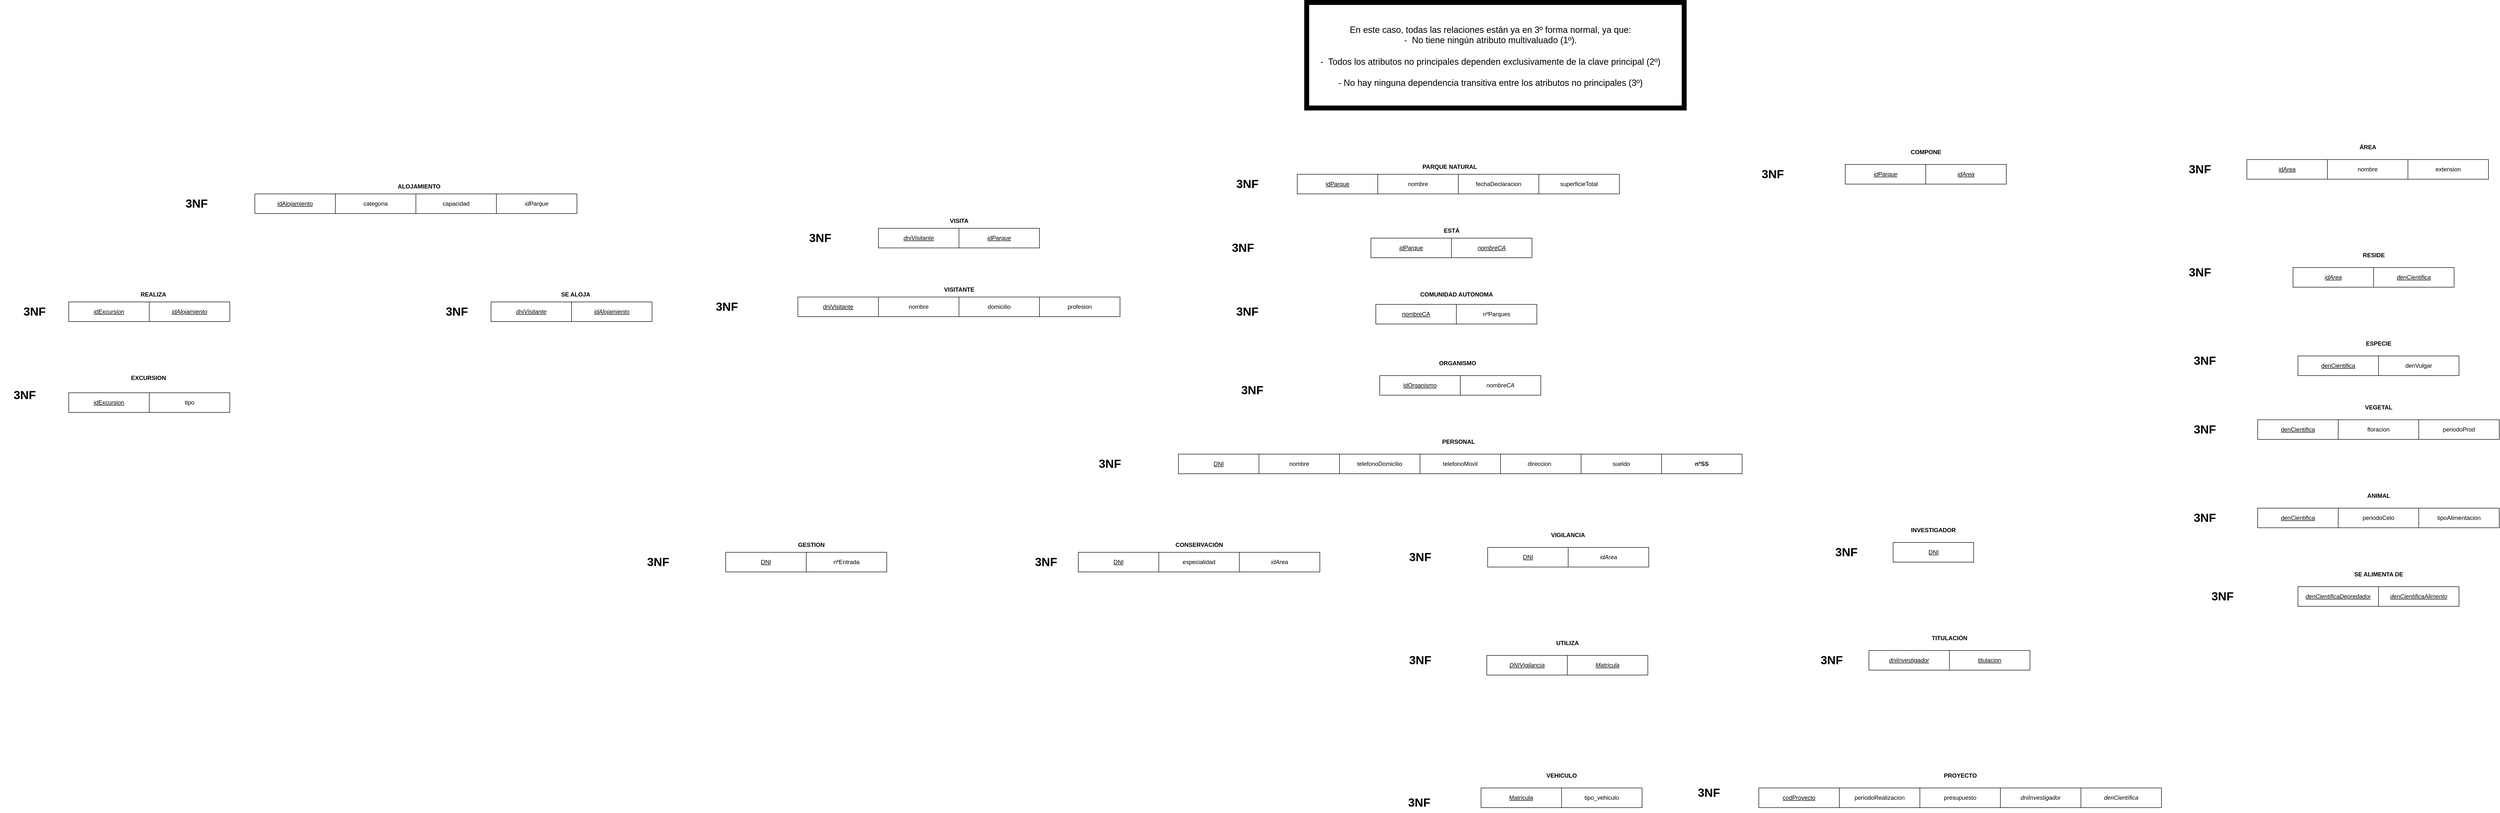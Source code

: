 <mxfile version="23.1.4" type="device">
  <diagram id="R2lEEEUBdFMjLlhIrx00" name="Page-1">
    <mxGraphModel dx="4059" dy="1921" grid="1" gridSize="10" guides="1" tooltips="1" connect="1" arrows="1" fold="1" page="1" pageScale="1" pageWidth="850" pageHeight="1100" math="0" shadow="0" extFonts="Permanent Marker^https://fonts.googleapis.com/css?family=Permanent+Marker">
      <root>
        <mxCell id="0" />
        <mxCell id="1" parent="0" />
        <mxCell id="bOGWUnNEWR53hSMS2ahO-133" value="" style="rounded=0;whiteSpace=wrap;html=1;fillColor=none;strokeWidth=10;" vertex="1" parent="1">
          <mxGeometry x="171.19" y="-140" width="768.81" height="215" as="geometry" />
        </mxCell>
        <mxCell id="MIfq7esP96t-88-8KYBO-1" value="" style="shape=table;startSize=0;container=1;collapsible=0;childLayout=tableLayout;" parent="1" vertex="1">
          <mxGeometry x="-294" y="980" width="492" height="40" as="geometry" />
        </mxCell>
        <mxCell id="MIfq7esP96t-88-8KYBO-2" value="" style="shape=tableRow;horizontal=0;startSize=0;swimlaneHead=0;swimlaneBody=0;strokeColor=inherit;top=0;left=0;bottom=0;right=0;collapsible=0;dropTarget=0;fillColor=none;points=[[0,0.5],[1,0.5]];portConstraint=eastwest;" parent="MIfq7esP96t-88-8KYBO-1" vertex="1">
          <mxGeometry width="492" height="40" as="geometry" />
        </mxCell>
        <mxCell id="MIfq7esP96t-88-8KYBO-3" value="&lt;u&gt;DNI&lt;/u&gt;" style="shape=partialRectangle;html=1;whiteSpace=wrap;connectable=0;strokeColor=inherit;overflow=hidden;fillColor=none;top=0;left=0;bottom=0;right=0;pointerEvents=1;" parent="MIfq7esP96t-88-8KYBO-2" vertex="1">
          <mxGeometry width="164" height="40" as="geometry">
            <mxRectangle width="164" height="40" as="alternateBounds" />
          </mxGeometry>
        </mxCell>
        <mxCell id="MIfq7esP96t-88-8KYBO-4" value="especialidad" style="shape=partialRectangle;html=1;whiteSpace=wrap;connectable=0;strokeColor=inherit;overflow=hidden;fillColor=none;top=0;left=0;bottom=0;right=0;pointerEvents=1;" parent="MIfq7esP96t-88-8KYBO-2" vertex="1">
          <mxGeometry x="164" width="164" height="40" as="geometry">
            <mxRectangle width="164" height="40" as="alternateBounds" />
          </mxGeometry>
        </mxCell>
        <mxCell id="bOGWUnNEWR53hSMS2ahO-92" value="&lt;i&gt;idArea&lt;/i&gt;" style="shape=partialRectangle;html=1;whiteSpace=wrap;connectable=0;strokeColor=inherit;overflow=hidden;fillColor=none;top=0;left=0;bottom=0;right=0;pointerEvents=1;" vertex="1" parent="MIfq7esP96t-88-8KYBO-2">
          <mxGeometry x="328" width="164" height="40" as="geometry">
            <mxRectangle width="164" height="40" as="alternateBounds" />
          </mxGeometry>
        </mxCell>
        <mxCell id="MIfq7esP96t-88-8KYBO-8" value="&lt;b&gt;CONSERVACIÓN&lt;/b&gt;" style="text;html=1;strokeColor=none;fillColor=none;align=center;verticalAlign=middle;whiteSpace=wrap;rounded=0;" parent="1" vertex="1">
          <mxGeometry x="-170.5" y="950" width="245" height="30" as="geometry" />
        </mxCell>
        <mxCell id="MIfq7esP96t-88-8KYBO-9" value="3NF" style="text;strokeColor=none;fillColor=none;html=1;fontSize=24;fontStyle=1;verticalAlign=middle;align=center;" parent="1" vertex="1">
          <mxGeometry x="-410" y="980" width="100" height="40" as="geometry" />
        </mxCell>
        <mxCell id="MIfq7esP96t-88-8KYBO-10" value="" style="shape=table;startSize=0;container=1;collapsible=0;childLayout=tableLayout;" parent="1" vertex="1">
          <mxGeometry x="539.75" y="970" width="328" height="40" as="geometry" />
        </mxCell>
        <mxCell id="MIfq7esP96t-88-8KYBO-11" value="" style="shape=tableRow;horizontal=0;startSize=0;swimlaneHead=0;swimlaneBody=0;strokeColor=inherit;top=0;left=0;bottom=0;right=0;collapsible=0;dropTarget=0;fillColor=none;points=[[0,0.5],[1,0.5]];portConstraint=eastwest;" parent="MIfq7esP96t-88-8KYBO-10" vertex="1">
          <mxGeometry width="328" height="40" as="geometry" />
        </mxCell>
        <mxCell id="MIfq7esP96t-88-8KYBO-12" value="&lt;u&gt;DNI&lt;/u&gt;" style="shape=partialRectangle;html=1;whiteSpace=wrap;connectable=0;strokeColor=inherit;overflow=hidden;fillColor=none;top=0;left=0;bottom=0;right=0;pointerEvents=1;" parent="MIfq7esP96t-88-8KYBO-11" vertex="1">
          <mxGeometry width="164" height="40" as="geometry">
            <mxRectangle width="164" height="40" as="alternateBounds" />
          </mxGeometry>
        </mxCell>
        <mxCell id="bOGWUnNEWR53hSMS2ahO-91" value="&lt;i&gt;idArea&lt;/i&gt;" style="shape=partialRectangle;html=1;whiteSpace=wrap;connectable=0;strokeColor=inherit;overflow=hidden;fillColor=none;top=0;left=0;bottom=0;right=0;pointerEvents=1;" vertex="1" parent="MIfq7esP96t-88-8KYBO-11">
          <mxGeometry x="164" width="164" height="40" as="geometry">
            <mxRectangle width="164" height="40" as="alternateBounds" />
          </mxGeometry>
        </mxCell>
        <mxCell id="MIfq7esP96t-88-8KYBO-14" value="&lt;b&gt;VIGILANCIA&lt;/b&gt;" style="text;html=1;strokeColor=none;fillColor=none;align=center;verticalAlign=middle;whiteSpace=wrap;rounded=0;" parent="1" vertex="1">
          <mxGeometry x="581.25" y="930" width="245" height="30" as="geometry" />
        </mxCell>
        <mxCell id="MIfq7esP96t-88-8KYBO-15" value="3NF" style="text;strokeColor=none;fillColor=none;html=1;fontSize=24;fontStyle=1;verticalAlign=middle;align=center;" parent="1" vertex="1">
          <mxGeometry x="351.75" y="970" width="100" height="40" as="geometry" />
        </mxCell>
        <mxCell id="MIfq7esP96t-88-8KYBO-16" value="" style="shape=table;startSize=0;container=1;collapsible=0;childLayout=tableLayout;" parent="1" vertex="1">
          <mxGeometry x="1092" y="1460" width="820" height="40" as="geometry" />
        </mxCell>
        <mxCell id="MIfq7esP96t-88-8KYBO-17" value="" style="shape=tableRow;horizontal=0;startSize=0;swimlaneHead=0;swimlaneBody=0;strokeColor=inherit;top=0;left=0;bottom=0;right=0;collapsible=0;dropTarget=0;fillColor=none;points=[[0,0.5],[1,0.5]];portConstraint=eastwest;" parent="MIfq7esP96t-88-8KYBO-16" vertex="1">
          <mxGeometry width="820" height="40" as="geometry" />
        </mxCell>
        <mxCell id="MIfq7esP96t-88-8KYBO-18" value="&lt;u&gt;codProyecto&lt;/u&gt;" style="shape=partialRectangle;html=1;whiteSpace=wrap;connectable=0;strokeColor=inherit;overflow=hidden;fillColor=none;top=0;left=0;bottom=0;right=0;pointerEvents=1;" parent="MIfq7esP96t-88-8KYBO-17" vertex="1">
          <mxGeometry width="164" height="40" as="geometry">
            <mxRectangle width="164" height="40" as="alternateBounds" />
          </mxGeometry>
        </mxCell>
        <mxCell id="MIfq7esP96t-88-8KYBO-20" value="periodoRealizacion" style="shape=partialRectangle;html=1;whiteSpace=wrap;connectable=0;strokeColor=inherit;overflow=hidden;fillColor=none;top=0;left=0;bottom=0;right=0;pointerEvents=1;" parent="MIfq7esP96t-88-8KYBO-17" vertex="1">
          <mxGeometry x="164" width="164" height="40" as="geometry">
            <mxRectangle width="164" height="40" as="alternateBounds" />
          </mxGeometry>
        </mxCell>
        <mxCell id="MIfq7esP96t-88-8KYBO-22" value="presupuesto" style="shape=partialRectangle;html=1;whiteSpace=wrap;connectable=0;strokeColor=inherit;overflow=hidden;fillColor=none;top=0;left=0;bottom=0;right=0;pointerEvents=1;" parent="MIfq7esP96t-88-8KYBO-17" vertex="1">
          <mxGeometry x="328" width="164" height="40" as="geometry">
            <mxRectangle width="164" height="40" as="alternateBounds" />
          </mxGeometry>
        </mxCell>
        <mxCell id="MIfq7esP96t-88-8KYBO-23" value="&lt;i style=&quot;&quot;&gt;dniInvestigador&lt;/i&gt;" style="shape=partialRectangle;html=1;whiteSpace=wrap;connectable=0;strokeColor=inherit;overflow=hidden;fillColor=none;top=0;left=0;bottom=0;right=0;pointerEvents=1;" parent="MIfq7esP96t-88-8KYBO-17" vertex="1">
          <mxGeometry x="492" width="164" height="40" as="geometry">
            <mxRectangle width="164" height="40" as="alternateBounds" />
          </mxGeometry>
        </mxCell>
        <mxCell id="MIfq7esP96t-88-8KYBO-24" value="&lt;i style=&quot;&quot;&gt;denCientífica&lt;/i&gt;" style="shape=partialRectangle;html=1;whiteSpace=wrap;connectable=0;strokeColor=inherit;overflow=hidden;fillColor=none;top=0;left=0;bottom=0;right=0;pointerEvents=1;" parent="MIfq7esP96t-88-8KYBO-17" vertex="1">
          <mxGeometry x="656" width="164" height="40" as="geometry">
            <mxRectangle width="164" height="40" as="alternateBounds" />
          </mxGeometry>
        </mxCell>
        <mxCell id="MIfq7esP96t-88-8KYBO-19" value="&lt;b&gt;PROYECTO&lt;/b&gt;" style="text;html=1;strokeColor=none;fillColor=none;align=center;verticalAlign=middle;whiteSpace=wrap;rounded=0;" parent="1" vertex="1">
          <mxGeometry x="1379.5" y="1420" width="245" height="30" as="geometry" />
        </mxCell>
        <mxCell id="MIfq7esP96t-88-8KYBO-21" value="3NF" style="text;strokeColor=none;fillColor=none;html=1;fontSize=24;fontStyle=1;verticalAlign=middle;align=center;" parent="1" vertex="1">
          <mxGeometry x="940" y="1450" width="100" height="40" as="geometry" />
        </mxCell>
        <mxCell id="MIfq7esP96t-88-8KYBO-29" value="" style="shape=table;startSize=0;container=1;collapsible=0;childLayout=tableLayout;" parent="1" vertex="1">
          <mxGeometry x="538" y="1190" width="328" height="40" as="geometry" />
        </mxCell>
        <mxCell id="MIfq7esP96t-88-8KYBO-30" value="" style="shape=tableRow;horizontal=0;startSize=0;swimlaneHead=0;swimlaneBody=0;strokeColor=inherit;top=0;left=0;bottom=0;right=0;collapsible=0;dropTarget=0;fillColor=none;points=[[0,0.5],[1,0.5]];portConstraint=eastwest;" parent="MIfq7esP96t-88-8KYBO-29" vertex="1">
          <mxGeometry width="328" height="40" as="geometry" />
        </mxCell>
        <mxCell id="MIfq7esP96t-88-8KYBO-31" value="&lt;u&gt;&lt;i&gt;DNIVigilancia&lt;/i&gt;&lt;/u&gt;" style="shape=partialRectangle;html=1;whiteSpace=wrap;connectable=0;strokeColor=inherit;overflow=hidden;fillColor=none;top=0;left=0;bottom=0;right=0;pointerEvents=1;" parent="MIfq7esP96t-88-8KYBO-30" vertex="1">
          <mxGeometry width="164" height="40" as="geometry">
            <mxRectangle width="164" height="40" as="alternateBounds" />
          </mxGeometry>
        </mxCell>
        <mxCell id="MIfq7esP96t-88-8KYBO-32" value="&lt;u&gt;&lt;i&gt;Matricula&lt;/i&gt;&lt;/u&gt;" style="shape=partialRectangle;html=1;whiteSpace=wrap;connectable=0;strokeColor=inherit;overflow=hidden;fillColor=none;top=0;left=0;bottom=0;right=0;pointerEvents=1;" parent="MIfq7esP96t-88-8KYBO-30" vertex="1">
          <mxGeometry x="164" width="164" height="40" as="geometry">
            <mxRectangle width="164" height="40" as="alternateBounds" />
          </mxGeometry>
        </mxCell>
        <mxCell id="MIfq7esP96t-88-8KYBO-33" value="&lt;b&gt;UTILIZA&lt;/b&gt;" style="text;html=1;strokeColor=none;fillColor=none;align=center;verticalAlign=middle;whiteSpace=wrap;rounded=0;" parent="1" vertex="1">
          <mxGeometry x="579.5" y="1150" width="245" height="30" as="geometry" />
        </mxCell>
        <mxCell id="MIfq7esP96t-88-8KYBO-34" value="3NF" style="text;strokeColor=none;fillColor=none;html=1;fontSize=24;fontStyle=1;verticalAlign=middle;align=center;" parent="1" vertex="1">
          <mxGeometry x="351.75" y="1180" width="100" height="40" as="geometry" />
        </mxCell>
        <mxCell id="MIfq7esP96t-88-8KYBO-35" value="" style="shape=table;startSize=0;container=1;collapsible=0;childLayout=tableLayout;" parent="1" vertex="1">
          <mxGeometry x="526.25" y="1460" width="328" height="40" as="geometry" />
        </mxCell>
        <mxCell id="MIfq7esP96t-88-8KYBO-36" value="" style="shape=tableRow;horizontal=0;startSize=0;swimlaneHead=0;swimlaneBody=0;strokeColor=inherit;top=0;left=0;bottom=0;right=0;collapsible=0;dropTarget=0;fillColor=none;points=[[0,0.5],[1,0.5]];portConstraint=eastwest;" parent="MIfq7esP96t-88-8KYBO-35" vertex="1">
          <mxGeometry width="328" height="40" as="geometry" />
        </mxCell>
        <mxCell id="MIfq7esP96t-88-8KYBO-37" value="&lt;u&gt;Matricula&lt;/u&gt;" style="shape=partialRectangle;html=1;whiteSpace=wrap;connectable=0;strokeColor=inherit;overflow=hidden;fillColor=none;top=0;left=0;bottom=0;right=0;pointerEvents=1;" parent="MIfq7esP96t-88-8KYBO-36" vertex="1">
          <mxGeometry width="164" height="40" as="geometry">
            <mxRectangle width="164" height="40" as="alternateBounds" />
          </mxGeometry>
        </mxCell>
        <mxCell id="MIfq7esP96t-88-8KYBO-38" value="tipo_vehiculo" style="shape=partialRectangle;html=1;whiteSpace=wrap;connectable=0;strokeColor=inherit;overflow=hidden;fillColor=none;top=0;left=0;bottom=0;right=0;pointerEvents=1;" parent="MIfq7esP96t-88-8KYBO-36" vertex="1">
          <mxGeometry x="164" width="164" height="40" as="geometry">
            <mxRectangle width="164" height="40" as="alternateBounds" />
          </mxGeometry>
        </mxCell>
        <mxCell id="MIfq7esP96t-88-8KYBO-39" value="&lt;b&gt;VEHICULO&lt;/b&gt;" style="text;html=1;strokeColor=none;fillColor=none;align=center;verticalAlign=middle;whiteSpace=wrap;rounded=0;" parent="1" vertex="1">
          <mxGeometry x="567.75" y="1420" width="245" height="30" as="geometry" />
        </mxCell>
        <mxCell id="MIfq7esP96t-88-8KYBO-40" value="3NF" style="text;strokeColor=none;fillColor=none;html=1;fontSize=24;fontStyle=1;verticalAlign=middle;align=center;" parent="1" vertex="1">
          <mxGeometry x="350" y="1470" width="100" height="40" as="geometry" />
        </mxCell>
        <mxCell id="MIfq7esP96t-88-8KYBO-41" value="" style="shape=table;startSize=0;container=1;collapsible=0;childLayout=tableLayout;" parent="1" vertex="1">
          <mxGeometry x="1268" y="190" width="328" height="40" as="geometry" />
        </mxCell>
        <mxCell id="MIfq7esP96t-88-8KYBO-42" value="" style="shape=tableRow;horizontal=0;startSize=0;swimlaneHead=0;swimlaneBody=0;strokeColor=inherit;top=0;left=0;bottom=0;right=0;collapsible=0;dropTarget=0;fillColor=none;points=[[0,0.5],[1,0.5]];portConstraint=eastwest;" parent="MIfq7esP96t-88-8KYBO-41" vertex="1">
          <mxGeometry width="328" height="40" as="geometry" />
        </mxCell>
        <mxCell id="MIfq7esP96t-88-8KYBO-43" value="&lt;u&gt;&lt;i&gt;idParque&lt;/i&gt;&lt;/u&gt;" style="shape=partialRectangle;html=1;whiteSpace=wrap;connectable=0;strokeColor=inherit;overflow=hidden;fillColor=none;top=0;left=0;bottom=0;right=0;pointerEvents=1;" parent="MIfq7esP96t-88-8KYBO-42" vertex="1">
          <mxGeometry width="164" height="40" as="geometry">
            <mxRectangle width="164" height="40" as="alternateBounds" />
          </mxGeometry>
        </mxCell>
        <mxCell id="MIfq7esP96t-88-8KYBO-44" value="&lt;u&gt;&lt;i&gt;idArea&lt;/i&gt;&lt;/u&gt;" style="shape=partialRectangle;html=1;whiteSpace=wrap;connectable=0;strokeColor=inherit;overflow=hidden;fillColor=none;top=0;left=0;bottom=0;right=0;pointerEvents=1;" parent="MIfq7esP96t-88-8KYBO-42" vertex="1">
          <mxGeometry x="164" width="164" height="40" as="geometry">
            <mxRectangle width="164" height="40" as="alternateBounds" />
          </mxGeometry>
        </mxCell>
        <mxCell id="MIfq7esP96t-88-8KYBO-45" value="&lt;b&gt;COMPONE&lt;/b&gt;" style="text;html=1;strokeColor=none;fillColor=none;align=center;verticalAlign=middle;whiteSpace=wrap;rounded=0;" parent="1" vertex="1">
          <mxGeometry x="1309.5" y="150" width="245" height="30" as="geometry" />
        </mxCell>
        <mxCell id="MIfq7esP96t-88-8KYBO-46" value="3NF" style="text;strokeColor=none;fillColor=none;html=1;fontSize=24;fontStyle=1;verticalAlign=middle;align=center;" parent="1" vertex="1">
          <mxGeometry x="1070" y="190" width="100" height="40" as="geometry" />
        </mxCell>
        <mxCell id="MIfq7esP96t-88-8KYBO-47" value="" style="shape=table;startSize=0;container=1;collapsible=0;childLayout=tableLayout;" parent="1" vertex="1">
          <mxGeometry x="2086" y="180" width="492" height="40" as="geometry" />
        </mxCell>
        <mxCell id="MIfq7esP96t-88-8KYBO-48" value="" style="shape=tableRow;horizontal=0;startSize=0;swimlaneHead=0;swimlaneBody=0;strokeColor=inherit;top=0;left=0;bottom=0;right=0;collapsible=0;dropTarget=0;fillColor=none;points=[[0,0.5],[1,0.5]];portConstraint=eastwest;" parent="MIfq7esP96t-88-8KYBO-47" vertex="1">
          <mxGeometry width="492" height="40" as="geometry" />
        </mxCell>
        <mxCell id="MIfq7esP96t-88-8KYBO-49" value="&lt;u&gt;idArea&lt;/u&gt;" style="shape=partialRectangle;html=1;whiteSpace=wrap;connectable=0;strokeColor=inherit;overflow=hidden;fillColor=none;top=0;left=0;bottom=0;right=0;pointerEvents=1;" parent="MIfq7esP96t-88-8KYBO-48" vertex="1">
          <mxGeometry width="164" height="40" as="geometry">
            <mxRectangle width="164" height="40" as="alternateBounds" />
          </mxGeometry>
        </mxCell>
        <mxCell id="MIfq7esP96t-88-8KYBO-50" value="nombre" style="shape=partialRectangle;html=1;whiteSpace=wrap;connectable=0;strokeColor=inherit;overflow=hidden;fillColor=none;top=0;left=0;bottom=0;right=0;pointerEvents=1;" parent="MIfq7esP96t-88-8KYBO-48" vertex="1">
          <mxGeometry x="164" width="164" height="40" as="geometry">
            <mxRectangle width="164" height="40" as="alternateBounds" />
          </mxGeometry>
        </mxCell>
        <mxCell id="MIfq7esP96t-88-8KYBO-52" value="extension" style="shape=partialRectangle;html=1;whiteSpace=wrap;connectable=0;strokeColor=inherit;overflow=hidden;fillColor=none;top=0;left=0;bottom=0;right=0;pointerEvents=1;" parent="MIfq7esP96t-88-8KYBO-48" vertex="1">
          <mxGeometry x="328" width="164" height="40" as="geometry">
            <mxRectangle width="164" height="40" as="alternateBounds" />
          </mxGeometry>
        </mxCell>
        <mxCell id="MIfq7esP96t-88-8KYBO-51" value="&lt;b&gt;ÁREA&lt;/b&gt;" style="text;html=1;strokeColor=none;fillColor=none;align=center;verticalAlign=middle;whiteSpace=wrap;rounded=0;" parent="1" vertex="1">
          <mxGeometry x="2209.5" y="140" width="245" height="30" as="geometry" />
        </mxCell>
        <mxCell id="MIfq7esP96t-88-8KYBO-53" value="3NF" style="text;strokeColor=none;fillColor=none;html=1;fontSize=24;fontStyle=1;verticalAlign=middle;align=center;" parent="1" vertex="1">
          <mxGeometry x="1940" y="180" width="100" height="40" as="geometry" />
        </mxCell>
        <mxCell id="MIfq7esP96t-88-8KYBO-54" value="" style="shape=table;startSize=0;container=1;collapsible=0;childLayout=tableLayout;" parent="1" vertex="1">
          <mxGeometry x="2180" y="400" width="328" height="40" as="geometry" />
        </mxCell>
        <mxCell id="MIfq7esP96t-88-8KYBO-55" value="" style="shape=tableRow;horizontal=0;startSize=0;swimlaneHead=0;swimlaneBody=0;strokeColor=inherit;top=0;left=0;bottom=0;right=0;collapsible=0;dropTarget=0;fillColor=none;points=[[0,0.5],[1,0.5]];portConstraint=eastwest;" parent="MIfq7esP96t-88-8KYBO-54" vertex="1">
          <mxGeometry width="328" height="40" as="geometry" />
        </mxCell>
        <mxCell id="MIfq7esP96t-88-8KYBO-56" value="&lt;u&gt;&lt;i&gt;idArea&lt;/i&gt;&lt;/u&gt;" style="shape=partialRectangle;html=1;whiteSpace=wrap;connectable=0;strokeColor=inherit;overflow=hidden;fillColor=none;top=0;left=0;bottom=0;right=0;pointerEvents=1;" parent="MIfq7esP96t-88-8KYBO-55" vertex="1">
          <mxGeometry width="164" height="40" as="geometry">
            <mxRectangle width="164" height="40" as="alternateBounds" />
          </mxGeometry>
        </mxCell>
        <mxCell id="MIfq7esP96t-88-8KYBO-57" value="&lt;u&gt;&lt;i&gt;denCientifica&lt;/i&gt;&lt;/u&gt;" style="shape=partialRectangle;html=1;whiteSpace=wrap;connectable=0;strokeColor=inherit;overflow=hidden;fillColor=none;top=0;left=0;bottom=0;right=0;pointerEvents=1;" parent="MIfq7esP96t-88-8KYBO-55" vertex="1">
          <mxGeometry x="164" width="164" height="40" as="geometry">
            <mxRectangle width="164" height="40" as="alternateBounds" />
          </mxGeometry>
        </mxCell>
        <mxCell id="MIfq7esP96t-88-8KYBO-58" value="&lt;b&gt;RESIDE&lt;/b&gt;" style="text;html=1;strokeColor=none;fillColor=none;align=center;verticalAlign=middle;whiteSpace=wrap;rounded=0;" parent="1" vertex="1">
          <mxGeometry x="2221.5" y="360" width="245" height="30" as="geometry" />
        </mxCell>
        <mxCell id="MIfq7esP96t-88-8KYBO-59" value="3NF" style="text;strokeColor=none;fillColor=none;html=1;fontSize=24;fontStyle=1;verticalAlign=middle;align=center;" parent="1" vertex="1">
          <mxGeometry x="1940" y="390" width="100" height="40" as="geometry" />
        </mxCell>
        <mxCell id="bOGWUnNEWR53hSMS2ahO-1" value="" style="shape=table;startSize=0;container=1;collapsible=0;childLayout=tableLayout;" vertex="1" parent="1">
          <mxGeometry x="152" y="210" width="656" height="40" as="geometry" />
        </mxCell>
        <mxCell id="bOGWUnNEWR53hSMS2ahO-2" value="" style="shape=tableRow;horizontal=0;startSize=0;swimlaneHead=0;swimlaneBody=0;strokeColor=inherit;top=0;left=0;bottom=0;right=0;collapsible=0;dropTarget=0;fillColor=none;points=[[0,0.5],[1,0.5]];portConstraint=eastwest;" vertex="1" parent="bOGWUnNEWR53hSMS2ahO-1">
          <mxGeometry width="656" height="40" as="geometry" />
        </mxCell>
        <mxCell id="bOGWUnNEWR53hSMS2ahO-3" value="&lt;u&gt;idParque&lt;/u&gt;" style="shape=partialRectangle;html=1;whiteSpace=wrap;connectable=0;strokeColor=inherit;overflow=hidden;fillColor=none;top=0;left=0;bottom=0;right=0;pointerEvents=1;" vertex="1" parent="bOGWUnNEWR53hSMS2ahO-2">
          <mxGeometry width="164" height="40" as="geometry">
            <mxRectangle width="164" height="40" as="alternateBounds" />
          </mxGeometry>
        </mxCell>
        <mxCell id="bOGWUnNEWR53hSMS2ahO-4" value="nombre" style="shape=partialRectangle;html=1;whiteSpace=wrap;connectable=0;strokeColor=inherit;overflow=hidden;fillColor=none;top=0;left=0;bottom=0;right=0;pointerEvents=1;" vertex="1" parent="bOGWUnNEWR53hSMS2ahO-2">
          <mxGeometry x="164" width="164" height="40" as="geometry">
            <mxRectangle width="164" height="40" as="alternateBounds" />
          </mxGeometry>
        </mxCell>
        <mxCell id="bOGWUnNEWR53hSMS2ahO-5" value="fechaDeclaracion" style="shape=partialRectangle;html=1;whiteSpace=wrap;connectable=0;strokeColor=inherit;overflow=hidden;fillColor=none;top=0;left=0;bottom=0;right=0;pointerEvents=1;" vertex="1" parent="bOGWUnNEWR53hSMS2ahO-2">
          <mxGeometry x="328" width="164" height="40" as="geometry">
            <mxRectangle width="164" height="40" as="alternateBounds" />
          </mxGeometry>
        </mxCell>
        <mxCell id="bOGWUnNEWR53hSMS2ahO-131" value="superficieTotal" style="shape=partialRectangle;html=1;whiteSpace=wrap;connectable=0;strokeColor=inherit;overflow=hidden;fillColor=none;top=0;left=0;bottom=0;right=0;pointerEvents=1;" vertex="1" parent="bOGWUnNEWR53hSMS2ahO-2">
          <mxGeometry x="492" width="164" height="40" as="geometry">
            <mxRectangle width="164" height="40" as="alternateBounds" />
          </mxGeometry>
        </mxCell>
        <mxCell id="bOGWUnNEWR53hSMS2ahO-8" value="&lt;b&gt;PARQUE NATURAL&lt;/b&gt;" style="text;html=1;strokeColor=none;fillColor=none;align=center;verticalAlign=middle;whiteSpace=wrap;rounded=0;" vertex="1" parent="1">
          <mxGeometry x="339.5" y="180" width="245" height="30" as="geometry" />
        </mxCell>
        <mxCell id="bOGWUnNEWR53hSMS2ahO-9" value="3NF" style="text;strokeColor=none;fillColor=none;html=1;fontSize=24;fontStyle=1;verticalAlign=middle;align=center;" vertex="1" parent="1">
          <mxGeometry y="210" width="100" height="40" as="geometry" />
        </mxCell>
        <mxCell id="bOGWUnNEWR53hSMS2ahO-10" value="" style="shape=table;startSize=0;container=1;collapsible=0;childLayout=tableLayout;" vertex="1" parent="1">
          <mxGeometry x="302" y="340" width="328" height="40" as="geometry" />
        </mxCell>
        <mxCell id="bOGWUnNEWR53hSMS2ahO-11" value="" style="shape=tableRow;horizontal=0;startSize=0;swimlaneHead=0;swimlaneBody=0;strokeColor=inherit;top=0;left=0;bottom=0;right=0;collapsible=0;dropTarget=0;fillColor=none;points=[[0,0.5],[1,0.5]];portConstraint=eastwest;" vertex="1" parent="bOGWUnNEWR53hSMS2ahO-10">
          <mxGeometry width="328" height="40" as="geometry" />
        </mxCell>
        <mxCell id="bOGWUnNEWR53hSMS2ahO-12" value="&lt;u&gt;&lt;i&gt;idParque&lt;/i&gt;&lt;/u&gt;" style="shape=partialRectangle;html=1;whiteSpace=wrap;connectable=0;strokeColor=inherit;overflow=hidden;fillColor=none;top=0;left=0;bottom=0;right=0;pointerEvents=1;" vertex="1" parent="bOGWUnNEWR53hSMS2ahO-11">
          <mxGeometry width="164" height="40" as="geometry">
            <mxRectangle width="164" height="40" as="alternateBounds" />
          </mxGeometry>
        </mxCell>
        <mxCell id="bOGWUnNEWR53hSMS2ahO-13" value="&lt;u&gt;&lt;i&gt;nombreCA&lt;/i&gt;&lt;/u&gt;" style="shape=partialRectangle;html=1;whiteSpace=wrap;connectable=0;strokeColor=inherit;overflow=hidden;fillColor=none;top=0;left=0;bottom=0;right=0;pointerEvents=1;" vertex="1" parent="bOGWUnNEWR53hSMS2ahO-11">
          <mxGeometry x="164" width="164" height="40" as="geometry">
            <mxRectangle width="164" height="40" as="alternateBounds" />
          </mxGeometry>
        </mxCell>
        <mxCell id="bOGWUnNEWR53hSMS2ahO-15" value="&lt;b&gt;ESTÁ&lt;/b&gt;" style="text;html=1;strokeColor=none;fillColor=none;align=center;verticalAlign=middle;whiteSpace=wrap;rounded=0;" vertex="1" parent="1">
          <mxGeometry x="343.5" y="310" width="245" height="30" as="geometry" />
        </mxCell>
        <mxCell id="bOGWUnNEWR53hSMS2ahO-16" value="" style="shape=table;startSize=0;container=1;collapsible=0;childLayout=tableLayout;" vertex="1" parent="1">
          <mxGeometry x="312" y="475" width="328" height="40" as="geometry" />
        </mxCell>
        <mxCell id="bOGWUnNEWR53hSMS2ahO-17" value="" style="shape=tableRow;horizontal=0;startSize=0;swimlaneHead=0;swimlaneBody=0;strokeColor=inherit;top=0;left=0;bottom=0;right=0;collapsible=0;dropTarget=0;fillColor=none;points=[[0,0.5],[1,0.5]];portConstraint=eastwest;" vertex="1" parent="bOGWUnNEWR53hSMS2ahO-16">
          <mxGeometry width="328" height="40" as="geometry" />
        </mxCell>
        <mxCell id="bOGWUnNEWR53hSMS2ahO-18" value="&lt;u&gt;nombreCA&lt;/u&gt;" style="shape=partialRectangle;html=1;whiteSpace=wrap;connectable=0;strokeColor=inherit;overflow=hidden;fillColor=none;top=0;left=0;bottom=0;right=0;pointerEvents=1;" vertex="1" parent="bOGWUnNEWR53hSMS2ahO-17">
          <mxGeometry width="164" height="40" as="geometry">
            <mxRectangle width="164" height="40" as="alternateBounds" />
          </mxGeometry>
        </mxCell>
        <mxCell id="bOGWUnNEWR53hSMS2ahO-19" value="nºParques" style="shape=partialRectangle;html=1;whiteSpace=wrap;connectable=0;strokeColor=inherit;overflow=hidden;fillColor=none;top=0;left=0;bottom=0;right=0;pointerEvents=1;" vertex="1" parent="bOGWUnNEWR53hSMS2ahO-17">
          <mxGeometry x="164" width="164" height="40" as="geometry">
            <mxRectangle width="164" height="40" as="alternateBounds" />
          </mxGeometry>
        </mxCell>
        <mxCell id="bOGWUnNEWR53hSMS2ahO-20" value="&lt;b&gt;COMUNIDAD AUTONOMA&lt;/b&gt;" style="text;html=1;strokeColor=none;fillColor=none;align=center;verticalAlign=middle;whiteSpace=wrap;rounded=0;" vertex="1" parent="1">
          <mxGeometry x="353.5" y="440" width="245" height="30" as="geometry" />
        </mxCell>
        <mxCell id="bOGWUnNEWR53hSMS2ahO-22" value="" style="shape=table;startSize=0;container=1;collapsible=0;childLayout=tableLayout;" vertex="1" parent="1">
          <mxGeometry x="320" y="620" width="328" height="40" as="geometry" />
        </mxCell>
        <mxCell id="bOGWUnNEWR53hSMS2ahO-23" value="" style="shape=tableRow;horizontal=0;startSize=0;swimlaneHead=0;swimlaneBody=0;strokeColor=inherit;top=0;left=0;bottom=0;right=0;collapsible=0;dropTarget=0;fillColor=none;points=[[0,0.5],[1,0.5]];portConstraint=eastwest;" vertex="1" parent="bOGWUnNEWR53hSMS2ahO-22">
          <mxGeometry width="328" height="40" as="geometry" />
        </mxCell>
        <mxCell id="bOGWUnNEWR53hSMS2ahO-24" value="&lt;u&gt;idOrganismo&lt;/u&gt;" style="shape=partialRectangle;html=1;whiteSpace=wrap;connectable=0;strokeColor=inherit;overflow=hidden;fillColor=none;top=0;left=0;bottom=0;right=0;pointerEvents=1;" vertex="1" parent="bOGWUnNEWR53hSMS2ahO-23">
          <mxGeometry width="164" height="40" as="geometry">
            <mxRectangle width="164" height="40" as="alternateBounds" />
          </mxGeometry>
        </mxCell>
        <mxCell id="bOGWUnNEWR53hSMS2ahO-25" value="&lt;i style=&quot;&quot;&gt;nombreCA&lt;/i&gt;" style="shape=partialRectangle;html=1;whiteSpace=wrap;connectable=0;strokeColor=inherit;overflow=hidden;fillColor=none;top=0;left=0;bottom=0;right=0;pointerEvents=1;" vertex="1" parent="bOGWUnNEWR53hSMS2ahO-23">
          <mxGeometry x="164" width="164" height="40" as="geometry">
            <mxRectangle width="164" height="40" as="alternateBounds" />
          </mxGeometry>
        </mxCell>
        <mxCell id="bOGWUnNEWR53hSMS2ahO-27" value="&lt;b&gt;ORGANISMO&lt;/b&gt;" style="text;html=1;strokeColor=none;fillColor=none;align=center;verticalAlign=middle;whiteSpace=wrap;rounded=0;" vertex="1" parent="1">
          <mxGeometry x="355.5" y="580" width="245" height="30" as="geometry" />
        </mxCell>
        <mxCell id="bOGWUnNEWR53hSMS2ahO-33" value="" style="shape=table;startSize=0;container=1;collapsible=0;childLayout=tableLayout;" vertex="1" parent="1">
          <mxGeometry x="-90" y="780" width="1148" height="40" as="geometry" />
        </mxCell>
        <mxCell id="bOGWUnNEWR53hSMS2ahO-34" value="" style="shape=tableRow;horizontal=0;startSize=0;swimlaneHead=0;swimlaneBody=0;strokeColor=inherit;top=0;left=0;bottom=0;right=0;collapsible=0;dropTarget=0;fillColor=none;points=[[0,0.5],[1,0.5]];portConstraint=eastwest;" vertex="1" parent="bOGWUnNEWR53hSMS2ahO-33">
          <mxGeometry width="1148" height="40" as="geometry" />
        </mxCell>
        <mxCell id="bOGWUnNEWR53hSMS2ahO-35" value="&lt;u&gt;DNI&lt;/u&gt;" style="shape=partialRectangle;html=1;whiteSpace=wrap;connectable=0;strokeColor=inherit;overflow=hidden;fillColor=none;top=0;left=0;bottom=0;right=0;pointerEvents=1;" vertex="1" parent="bOGWUnNEWR53hSMS2ahO-34">
          <mxGeometry width="164" height="40" as="geometry">
            <mxRectangle width="164" height="40" as="alternateBounds" />
          </mxGeometry>
        </mxCell>
        <mxCell id="bOGWUnNEWR53hSMS2ahO-36" value="nombre" style="shape=partialRectangle;html=1;whiteSpace=wrap;connectable=0;strokeColor=inherit;overflow=hidden;fillColor=none;top=0;left=0;bottom=0;right=0;pointerEvents=1;" vertex="1" parent="bOGWUnNEWR53hSMS2ahO-34">
          <mxGeometry x="164" width="164" height="40" as="geometry">
            <mxRectangle width="164" height="40" as="alternateBounds" />
          </mxGeometry>
        </mxCell>
        <mxCell id="bOGWUnNEWR53hSMS2ahO-37" value="telefonoDomicilio" style="shape=partialRectangle;html=1;whiteSpace=wrap;connectable=0;strokeColor=inherit;overflow=hidden;fillColor=none;top=0;left=0;bottom=0;right=0;pointerEvents=1;" vertex="1" parent="bOGWUnNEWR53hSMS2ahO-34">
          <mxGeometry x="328" width="164" height="40" as="geometry">
            <mxRectangle width="164" height="40" as="alternateBounds" />
          </mxGeometry>
        </mxCell>
        <mxCell id="bOGWUnNEWR53hSMS2ahO-39" value="telefonoMovil" style="shape=partialRectangle;html=1;whiteSpace=wrap;connectable=0;strokeColor=inherit;overflow=hidden;fillColor=none;top=0;left=0;bottom=0;right=0;pointerEvents=1;" vertex="1" parent="bOGWUnNEWR53hSMS2ahO-34">
          <mxGeometry x="492" width="164" height="40" as="geometry">
            <mxRectangle width="164" height="40" as="alternateBounds" />
          </mxGeometry>
        </mxCell>
        <mxCell id="bOGWUnNEWR53hSMS2ahO-40" value="direccion&lt;span style=&quot;white-space: pre;&quot;&gt;&#x9;&lt;/span&gt;" style="shape=partialRectangle;html=1;whiteSpace=wrap;connectable=0;strokeColor=inherit;overflow=hidden;fillColor=none;top=0;left=0;bottom=0;right=0;pointerEvents=1;" vertex="1" parent="bOGWUnNEWR53hSMS2ahO-34">
          <mxGeometry x="656" width="164" height="40" as="geometry">
            <mxRectangle width="164" height="40" as="alternateBounds" />
          </mxGeometry>
        </mxCell>
        <mxCell id="bOGWUnNEWR53hSMS2ahO-41" value="sueldo" style="shape=partialRectangle;html=1;whiteSpace=wrap;connectable=0;strokeColor=inherit;overflow=hidden;fillColor=none;top=0;left=0;bottom=0;right=0;pointerEvents=1;" vertex="1" parent="bOGWUnNEWR53hSMS2ahO-34">
          <mxGeometry x="820" width="164" height="40" as="geometry">
            <mxRectangle width="164" height="40" as="alternateBounds" />
          </mxGeometry>
        </mxCell>
        <mxCell id="bOGWUnNEWR53hSMS2ahO-42" value="&lt;b&gt;nºSS&lt;/b&gt;" style="shape=partialRectangle;html=1;whiteSpace=wrap;connectable=0;strokeColor=inherit;overflow=hidden;fillColor=none;top=0;left=0;bottom=0;right=0;pointerEvents=1;" vertex="1" parent="bOGWUnNEWR53hSMS2ahO-34">
          <mxGeometry x="984" width="164" height="40" as="geometry">
            <mxRectangle width="164" height="40" as="alternateBounds" />
          </mxGeometry>
        </mxCell>
        <mxCell id="bOGWUnNEWR53hSMS2ahO-38" value="&lt;b&gt;PERSONAL&lt;/b&gt;" style="text;html=1;strokeColor=none;fillColor=none;align=center;verticalAlign=middle;whiteSpace=wrap;rounded=0;" vertex="1" parent="1">
          <mxGeometry x="357.5" y="740" width="245" height="30" as="geometry" />
        </mxCell>
        <mxCell id="bOGWUnNEWR53hSMS2ahO-43" value="3NF" style="text;strokeColor=none;fillColor=none;html=1;fontSize=24;fontStyle=1;verticalAlign=middle;align=center;" vertex="1" parent="1">
          <mxGeometry x="-9" y="340" width="100" height="40" as="geometry" />
        </mxCell>
        <mxCell id="bOGWUnNEWR53hSMS2ahO-44" value="3NF" style="text;strokeColor=none;fillColor=none;html=1;fontSize=24;fontStyle=1;verticalAlign=middle;align=center;" vertex="1" parent="1">
          <mxGeometry y="470" width="100" height="40" as="geometry" />
        </mxCell>
        <mxCell id="bOGWUnNEWR53hSMS2ahO-45" value="3NF" style="text;strokeColor=none;fillColor=none;html=1;fontSize=24;fontStyle=1;verticalAlign=middle;align=center;" vertex="1" parent="1">
          <mxGeometry x="10" y="630" width="100" height="40" as="geometry" />
        </mxCell>
        <mxCell id="bOGWUnNEWR53hSMS2ahO-46" value="3NF" style="text;strokeColor=none;fillColor=none;html=1;fontSize=24;fontStyle=1;verticalAlign=middle;align=center;" vertex="1" parent="1">
          <mxGeometry x="-280" y="780" width="100" height="40" as="geometry" />
        </mxCell>
        <mxCell id="bOGWUnNEWR53hSMS2ahO-48" value="" style="shape=table;startSize=0;container=1;collapsible=0;childLayout=tableLayout;" vertex="1" parent="1">
          <mxGeometry x="2190" y="580" width="328" height="40" as="geometry" />
        </mxCell>
        <mxCell id="bOGWUnNEWR53hSMS2ahO-49" value="" style="shape=tableRow;horizontal=0;startSize=0;swimlaneHead=0;swimlaneBody=0;strokeColor=inherit;top=0;left=0;bottom=0;right=0;collapsible=0;dropTarget=0;fillColor=none;points=[[0,0.5],[1,0.5]];portConstraint=eastwest;" vertex="1" parent="bOGWUnNEWR53hSMS2ahO-48">
          <mxGeometry width="328" height="40" as="geometry" />
        </mxCell>
        <mxCell id="bOGWUnNEWR53hSMS2ahO-50" value="&lt;u&gt;denCientifica&lt;/u&gt;" style="shape=partialRectangle;html=1;whiteSpace=wrap;connectable=0;strokeColor=inherit;overflow=hidden;fillColor=none;top=0;left=0;bottom=0;right=0;pointerEvents=1;" vertex="1" parent="bOGWUnNEWR53hSMS2ahO-49">
          <mxGeometry width="164" height="40" as="geometry">
            <mxRectangle width="164" height="40" as="alternateBounds" />
          </mxGeometry>
        </mxCell>
        <mxCell id="bOGWUnNEWR53hSMS2ahO-51" value="denVulgar" style="shape=partialRectangle;html=1;whiteSpace=wrap;connectable=0;strokeColor=inherit;overflow=hidden;fillColor=none;top=0;left=0;bottom=0;right=0;pointerEvents=1;" vertex="1" parent="bOGWUnNEWR53hSMS2ahO-49">
          <mxGeometry x="164" width="164" height="40" as="geometry">
            <mxRectangle width="164" height="40" as="alternateBounds" />
          </mxGeometry>
        </mxCell>
        <mxCell id="bOGWUnNEWR53hSMS2ahO-52" value="&lt;b&gt;ESPECIE&lt;/b&gt;" style="text;html=1;strokeColor=none;fillColor=none;align=center;verticalAlign=middle;whiteSpace=wrap;rounded=0;" vertex="1" parent="1">
          <mxGeometry x="2231.5" y="540" width="245" height="30" as="geometry" />
        </mxCell>
        <mxCell id="bOGWUnNEWR53hSMS2ahO-53" value="3NF" style="text;strokeColor=none;fillColor=none;html=1;fontSize=24;fontStyle=1;verticalAlign=middle;align=center;" vertex="1" parent="1">
          <mxGeometry x="1950" y="570" width="100" height="40" as="geometry" />
        </mxCell>
        <mxCell id="bOGWUnNEWR53hSMS2ahO-54" value="" style="shape=table;startSize=0;container=1;collapsible=0;childLayout=tableLayout;" vertex="1" parent="1">
          <mxGeometry x="2108" y="710" width="492" height="40" as="geometry" />
        </mxCell>
        <mxCell id="bOGWUnNEWR53hSMS2ahO-55" value="" style="shape=tableRow;horizontal=0;startSize=0;swimlaneHead=0;swimlaneBody=0;strokeColor=inherit;top=0;left=0;bottom=0;right=0;collapsible=0;dropTarget=0;fillColor=none;points=[[0,0.5],[1,0.5]];portConstraint=eastwest;" vertex="1" parent="bOGWUnNEWR53hSMS2ahO-54">
          <mxGeometry width="492" height="40" as="geometry" />
        </mxCell>
        <mxCell id="bOGWUnNEWR53hSMS2ahO-56" value="&lt;u&gt;denCientifica&lt;/u&gt;" style="shape=partialRectangle;html=1;whiteSpace=wrap;connectable=0;strokeColor=inherit;overflow=hidden;fillColor=none;top=0;left=0;bottom=0;right=0;pointerEvents=1;" vertex="1" parent="bOGWUnNEWR53hSMS2ahO-55">
          <mxGeometry width="164" height="40" as="geometry">
            <mxRectangle width="164" height="40" as="alternateBounds" />
          </mxGeometry>
        </mxCell>
        <mxCell id="bOGWUnNEWR53hSMS2ahO-57" value="floracion" style="shape=partialRectangle;html=1;whiteSpace=wrap;connectable=0;strokeColor=inherit;overflow=hidden;fillColor=none;top=0;left=0;bottom=0;right=0;pointerEvents=1;" vertex="1" parent="bOGWUnNEWR53hSMS2ahO-55">
          <mxGeometry x="164" width="164" height="40" as="geometry">
            <mxRectangle width="164" height="40" as="alternateBounds" />
          </mxGeometry>
        </mxCell>
        <mxCell id="bOGWUnNEWR53hSMS2ahO-60" value="periodoProd" style="shape=partialRectangle;html=1;whiteSpace=wrap;connectable=0;strokeColor=inherit;overflow=hidden;fillColor=none;top=0;left=0;bottom=0;right=0;pointerEvents=1;" vertex="1" parent="bOGWUnNEWR53hSMS2ahO-55">
          <mxGeometry x="328" width="164" height="40" as="geometry">
            <mxRectangle width="164" height="40" as="alternateBounds" />
          </mxGeometry>
        </mxCell>
        <mxCell id="bOGWUnNEWR53hSMS2ahO-58" value="&lt;b&gt;VEGETAL&lt;/b&gt;" style="text;html=1;strokeColor=none;fillColor=none;align=center;verticalAlign=middle;whiteSpace=wrap;rounded=0;" vertex="1" parent="1">
          <mxGeometry x="2231.5" y="670" width="245" height="30" as="geometry" />
        </mxCell>
        <mxCell id="bOGWUnNEWR53hSMS2ahO-59" value="3NF" style="text;strokeColor=none;fillColor=none;html=1;fontSize=24;fontStyle=1;verticalAlign=middle;align=center;" vertex="1" parent="1">
          <mxGeometry x="1950" y="710" width="100" height="40" as="geometry" />
        </mxCell>
        <mxCell id="bOGWUnNEWR53hSMS2ahO-61" value="" style="shape=table;startSize=0;container=1;collapsible=0;childLayout=tableLayout;" vertex="1" parent="1">
          <mxGeometry x="2108" y="890" width="492" height="40" as="geometry" />
        </mxCell>
        <mxCell id="bOGWUnNEWR53hSMS2ahO-62" value="" style="shape=tableRow;horizontal=0;startSize=0;swimlaneHead=0;swimlaneBody=0;strokeColor=inherit;top=0;left=0;bottom=0;right=0;collapsible=0;dropTarget=0;fillColor=none;points=[[0,0.5],[1,0.5]];portConstraint=eastwest;" vertex="1" parent="bOGWUnNEWR53hSMS2ahO-61">
          <mxGeometry width="492" height="40" as="geometry" />
        </mxCell>
        <mxCell id="bOGWUnNEWR53hSMS2ahO-63" value="&lt;u&gt;denCientifica&lt;/u&gt;" style="shape=partialRectangle;html=1;whiteSpace=wrap;connectable=0;strokeColor=inherit;overflow=hidden;fillColor=none;top=0;left=0;bottom=0;right=0;pointerEvents=1;" vertex="1" parent="bOGWUnNEWR53hSMS2ahO-62">
          <mxGeometry width="164" height="40" as="geometry">
            <mxRectangle width="164" height="40" as="alternateBounds" />
          </mxGeometry>
        </mxCell>
        <mxCell id="bOGWUnNEWR53hSMS2ahO-64" value="periodoCelo" style="shape=partialRectangle;html=1;whiteSpace=wrap;connectable=0;strokeColor=inherit;overflow=hidden;fillColor=none;top=0;left=0;bottom=0;right=0;pointerEvents=1;" vertex="1" parent="bOGWUnNEWR53hSMS2ahO-62">
          <mxGeometry x="164" width="164" height="40" as="geometry">
            <mxRectangle width="164" height="40" as="alternateBounds" />
          </mxGeometry>
        </mxCell>
        <mxCell id="bOGWUnNEWR53hSMS2ahO-65" value="tipoAlimentacion" style="shape=partialRectangle;html=1;whiteSpace=wrap;connectable=0;strokeColor=inherit;overflow=hidden;fillColor=none;top=0;left=0;bottom=0;right=0;pointerEvents=1;" vertex="1" parent="bOGWUnNEWR53hSMS2ahO-62">
          <mxGeometry x="328" width="164" height="40" as="geometry">
            <mxRectangle width="164" height="40" as="alternateBounds" />
          </mxGeometry>
        </mxCell>
        <mxCell id="bOGWUnNEWR53hSMS2ahO-66" value="&lt;b&gt;ANIMAL&lt;/b&gt;" style="text;html=1;strokeColor=none;fillColor=none;align=center;verticalAlign=middle;whiteSpace=wrap;rounded=0;" vertex="1" parent="1">
          <mxGeometry x="2231.5" y="850" width="245" height="30" as="geometry" />
        </mxCell>
        <mxCell id="bOGWUnNEWR53hSMS2ahO-67" value="3NF" style="text;strokeColor=none;fillColor=none;html=1;fontSize=24;fontStyle=1;verticalAlign=middle;align=center;" vertex="1" parent="1">
          <mxGeometry x="1950" y="890" width="100" height="40" as="geometry" />
        </mxCell>
        <mxCell id="bOGWUnNEWR53hSMS2ahO-68" value="" style="shape=table;startSize=0;container=1;collapsible=0;childLayout=tableLayout;" vertex="1" parent="1">
          <mxGeometry x="2190" y="1050" width="328" height="40" as="geometry" />
        </mxCell>
        <mxCell id="bOGWUnNEWR53hSMS2ahO-69" value="" style="shape=tableRow;horizontal=0;startSize=0;swimlaneHead=0;swimlaneBody=0;strokeColor=inherit;top=0;left=0;bottom=0;right=0;collapsible=0;dropTarget=0;fillColor=none;points=[[0,0.5],[1,0.5]];portConstraint=eastwest;" vertex="1" parent="bOGWUnNEWR53hSMS2ahO-68">
          <mxGeometry width="328" height="40" as="geometry" />
        </mxCell>
        <mxCell id="bOGWUnNEWR53hSMS2ahO-70" value="&lt;u&gt;&lt;i&gt;denCientificaDepredador&lt;/i&gt;&lt;/u&gt;" style="shape=partialRectangle;html=1;whiteSpace=wrap;connectable=0;strokeColor=inherit;overflow=hidden;fillColor=none;top=0;left=0;bottom=0;right=0;pointerEvents=1;" vertex="1" parent="bOGWUnNEWR53hSMS2ahO-69">
          <mxGeometry width="164" height="40" as="geometry">
            <mxRectangle width="164" height="40" as="alternateBounds" />
          </mxGeometry>
        </mxCell>
        <mxCell id="bOGWUnNEWR53hSMS2ahO-71" value="&lt;u&gt;&lt;i&gt;denCientificaAlimento&lt;/i&gt;&lt;/u&gt;" style="shape=partialRectangle;html=1;whiteSpace=wrap;connectable=0;strokeColor=inherit;overflow=hidden;fillColor=none;top=0;left=0;bottom=0;right=0;pointerEvents=1;" vertex="1" parent="bOGWUnNEWR53hSMS2ahO-69">
          <mxGeometry x="164" width="164" height="40" as="geometry">
            <mxRectangle width="164" height="40" as="alternateBounds" />
          </mxGeometry>
        </mxCell>
        <mxCell id="bOGWUnNEWR53hSMS2ahO-72" value="&lt;b&gt;SE ALIMENTA DE&lt;/b&gt;" style="text;html=1;strokeColor=none;fillColor=none;align=center;verticalAlign=middle;whiteSpace=wrap;rounded=0;" vertex="1" parent="1">
          <mxGeometry x="2231.5" y="1010" width="245" height="30" as="geometry" />
        </mxCell>
        <mxCell id="bOGWUnNEWR53hSMS2ahO-73" value="3NF" style="text;strokeColor=none;fillColor=none;html=1;fontSize=24;fontStyle=1;verticalAlign=middle;align=center;" vertex="1" parent="1">
          <mxGeometry x="1986" y="1050" width="100" height="40" as="geometry" />
        </mxCell>
        <mxCell id="bOGWUnNEWR53hSMS2ahO-74" value="" style="shape=table;startSize=0;container=1;collapsible=0;childLayout=tableLayout;" vertex="1" parent="1">
          <mxGeometry x="1365.5" y="960" width="164" height="40" as="geometry" />
        </mxCell>
        <mxCell id="bOGWUnNEWR53hSMS2ahO-75" value="" style="shape=tableRow;horizontal=0;startSize=0;swimlaneHead=0;swimlaneBody=0;strokeColor=inherit;top=0;left=0;bottom=0;right=0;collapsible=0;dropTarget=0;fillColor=none;points=[[0,0.5],[1,0.5]];portConstraint=eastwest;" vertex="1" parent="bOGWUnNEWR53hSMS2ahO-74">
          <mxGeometry width="164" height="40" as="geometry" />
        </mxCell>
        <mxCell id="bOGWUnNEWR53hSMS2ahO-76" value="&lt;u&gt;DNI&lt;/u&gt;" style="shape=partialRectangle;html=1;whiteSpace=wrap;connectable=0;strokeColor=inherit;overflow=hidden;fillColor=none;top=0;left=0;bottom=0;right=0;pointerEvents=1;" vertex="1" parent="bOGWUnNEWR53hSMS2ahO-75">
          <mxGeometry width="164" height="40" as="geometry">
            <mxRectangle width="164" height="40" as="alternateBounds" />
          </mxGeometry>
        </mxCell>
        <mxCell id="bOGWUnNEWR53hSMS2ahO-77" value="&lt;b&gt;INVESTIGADOR&lt;/b&gt;" style="text;html=1;strokeColor=none;fillColor=none;align=center;verticalAlign=middle;whiteSpace=wrap;rounded=0;" vertex="1" parent="1">
          <mxGeometry x="1325" y="920" width="245" height="30" as="geometry" />
        </mxCell>
        <mxCell id="bOGWUnNEWR53hSMS2ahO-78" value="3NF" style="text;strokeColor=none;fillColor=none;html=1;fontSize=24;fontStyle=1;verticalAlign=middle;align=center;" vertex="1" parent="1">
          <mxGeometry x="1220" y="960" width="100" height="40" as="geometry" />
        </mxCell>
        <mxCell id="bOGWUnNEWR53hSMS2ahO-79" value="" style="shape=table;startSize=0;container=1;collapsible=0;childLayout=tableLayout;" vertex="1" parent="1">
          <mxGeometry x="1316.25" y="1180" width="328" height="40" as="geometry" />
        </mxCell>
        <mxCell id="bOGWUnNEWR53hSMS2ahO-80" value="" style="shape=tableRow;horizontal=0;startSize=0;swimlaneHead=0;swimlaneBody=0;strokeColor=inherit;top=0;left=0;bottom=0;right=0;collapsible=0;dropTarget=0;fillColor=none;points=[[0,0.5],[1,0.5]];portConstraint=eastwest;" vertex="1" parent="bOGWUnNEWR53hSMS2ahO-79">
          <mxGeometry width="328" height="40" as="geometry" />
        </mxCell>
        <mxCell id="bOGWUnNEWR53hSMS2ahO-81" value="&lt;u&gt;&lt;i&gt;dniInvestigador&lt;/i&gt;&lt;/u&gt;" style="shape=partialRectangle;html=1;whiteSpace=wrap;connectable=0;strokeColor=inherit;overflow=hidden;fillColor=none;top=0;left=0;bottom=0;right=0;pointerEvents=1;" vertex="1" parent="bOGWUnNEWR53hSMS2ahO-80">
          <mxGeometry width="164" height="40" as="geometry">
            <mxRectangle width="164" height="40" as="alternateBounds" />
          </mxGeometry>
        </mxCell>
        <mxCell id="bOGWUnNEWR53hSMS2ahO-82" value="&lt;u&gt;titulacion&lt;/u&gt;" style="shape=partialRectangle;html=1;whiteSpace=wrap;connectable=0;strokeColor=inherit;overflow=hidden;fillColor=none;top=0;left=0;bottom=0;right=0;pointerEvents=1;" vertex="1" parent="bOGWUnNEWR53hSMS2ahO-80">
          <mxGeometry x="164" width="164" height="40" as="geometry">
            <mxRectangle width="164" height="40" as="alternateBounds" />
          </mxGeometry>
        </mxCell>
        <mxCell id="bOGWUnNEWR53hSMS2ahO-83" value="&lt;b&gt;TITULACIÓN&lt;/b&gt;" style="text;html=1;strokeColor=none;fillColor=none;align=center;verticalAlign=middle;whiteSpace=wrap;rounded=0;" vertex="1" parent="1">
          <mxGeometry x="1357.75" y="1140" width="245" height="30" as="geometry" />
        </mxCell>
        <mxCell id="bOGWUnNEWR53hSMS2ahO-84" value="3NF" style="text;strokeColor=none;fillColor=none;html=1;fontSize=24;fontStyle=1;verticalAlign=middle;align=center;" vertex="1" parent="1">
          <mxGeometry x="1190" y="1180" width="100" height="40" as="geometry" />
        </mxCell>
        <mxCell id="bOGWUnNEWR53hSMS2ahO-85" value="" style="shape=table;startSize=0;container=1;collapsible=0;childLayout=tableLayout;" vertex="1" parent="1">
          <mxGeometry x="-1012" y="980" width="328" height="40" as="geometry" />
        </mxCell>
        <mxCell id="bOGWUnNEWR53hSMS2ahO-86" value="" style="shape=tableRow;horizontal=0;startSize=0;swimlaneHead=0;swimlaneBody=0;strokeColor=inherit;top=0;left=0;bottom=0;right=0;collapsible=0;dropTarget=0;fillColor=none;points=[[0,0.5],[1,0.5]];portConstraint=eastwest;" vertex="1" parent="bOGWUnNEWR53hSMS2ahO-85">
          <mxGeometry width="328" height="40" as="geometry" />
        </mxCell>
        <mxCell id="bOGWUnNEWR53hSMS2ahO-87" value="&lt;u&gt;DNI&lt;/u&gt;" style="shape=partialRectangle;html=1;whiteSpace=wrap;connectable=0;strokeColor=inherit;overflow=hidden;fillColor=none;top=0;left=0;bottom=0;right=0;pointerEvents=1;" vertex="1" parent="bOGWUnNEWR53hSMS2ahO-86">
          <mxGeometry width="164" height="40" as="geometry">
            <mxRectangle width="164" height="40" as="alternateBounds" />
          </mxGeometry>
        </mxCell>
        <mxCell id="bOGWUnNEWR53hSMS2ahO-88" value="nºEntrada" style="shape=partialRectangle;html=1;whiteSpace=wrap;connectable=0;strokeColor=inherit;overflow=hidden;fillColor=none;top=0;left=0;bottom=0;right=0;pointerEvents=1;" vertex="1" parent="bOGWUnNEWR53hSMS2ahO-86">
          <mxGeometry x="164" width="164" height="40" as="geometry">
            <mxRectangle width="164" height="40" as="alternateBounds" />
          </mxGeometry>
        </mxCell>
        <mxCell id="bOGWUnNEWR53hSMS2ahO-89" value="&lt;b&gt;GESTION&lt;/b&gt;" style="text;html=1;strokeColor=none;fillColor=none;align=center;verticalAlign=middle;whiteSpace=wrap;rounded=0;" vertex="1" parent="1">
          <mxGeometry x="-960.5" y="950" width="245" height="30" as="geometry" />
        </mxCell>
        <mxCell id="bOGWUnNEWR53hSMS2ahO-90" value="3NF" style="text;strokeColor=none;fillColor=none;html=1;fontSize=24;fontStyle=1;verticalAlign=middle;align=center;" vertex="1" parent="1">
          <mxGeometry x="-1200" y="980" width="100" height="40" as="geometry" />
        </mxCell>
        <mxCell id="bOGWUnNEWR53hSMS2ahO-93" value="" style="shape=table;startSize=0;container=1;collapsible=0;childLayout=tableLayout;" vertex="1" parent="1">
          <mxGeometry x="-701" y="320" width="328" height="40" as="geometry" />
        </mxCell>
        <mxCell id="bOGWUnNEWR53hSMS2ahO-94" value="" style="shape=tableRow;horizontal=0;startSize=0;swimlaneHead=0;swimlaneBody=0;strokeColor=inherit;top=0;left=0;bottom=0;right=0;collapsible=0;dropTarget=0;fillColor=none;points=[[0,0.5],[1,0.5]];portConstraint=eastwest;" vertex="1" parent="bOGWUnNEWR53hSMS2ahO-93">
          <mxGeometry width="328" height="40" as="geometry" />
        </mxCell>
        <mxCell id="bOGWUnNEWR53hSMS2ahO-95" value="&lt;u&gt;&lt;i&gt;dniVisitante&lt;/i&gt;&lt;/u&gt;" style="shape=partialRectangle;html=1;whiteSpace=wrap;connectable=0;strokeColor=inherit;overflow=hidden;fillColor=none;top=0;left=0;bottom=0;right=0;pointerEvents=1;" vertex="1" parent="bOGWUnNEWR53hSMS2ahO-94">
          <mxGeometry width="164" height="40" as="geometry">
            <mxRectangle width="164" height="40" as="alternateBounds" />
          </mxGeometry>
        </mxCell>
        <mxCell id="bOGWUnNEWR53hSMS2ahO-96" value="&lt;u&gt;&lt;i&gt;idParque&lt;/i&gt;&lt;/u&gt;" style="shape=partialRectangle;html=1;whiteSpace=wrap;connectable=0;strokeColor=inherit;overflow=hidden;fillColor=none;top=0;left=0;bottom=0;right=0;pointerEvents=1;" vertex="1" parent="bOGWUnNEWR53hSMS2ahO-94">
          <mxGeometry x="164" width="164" height="40" as="geometry">
            <mxRectangle width="164" height="40" as="alternateBounds" />
          </mxGeometry>
        </mxCell>
        <mxCell id="bOGWUnNEWR53hSMS2ahO-97" value="&lt;b&gt;VISITA&lt;/b&gt;" style="text;html=1;strokeColor=none;fillColor=none;align=center;verticalAlign=middle;whiteSpace=wrap;rounded=0;" vertex="1" parent="1">
          <mxGeometry x="-659.5" y="290" width="245" height="30" as="geometry" />
        </mxCell>
        <mxCell id="bOGWUnNEWR53hSMS2ahO-98" value="3NF" style="text;strokeColor=none;fillColor=none;html=1;fontSize=24;fontStyle=1;verticalAlign=middle;align=center;" vertex="1" parent="1">
          <mxGeometry x="-870" y="320" width="100" height="40" as="geometry" />
        </mxCell>
        <mxCell id="bOGWUnNEWR53hSMS2ahO-99" value="" style="shape=table;startSize=0;container=1;collapsible=0;childLayout=tableLayout;" vertex="1" parent="1">
          <mxGeometry x="-865" y="460" width="656" height="40" as="geometry" />
        </mxCell>
        <mxCell id="bOGWUnNEWR53hSMS2ahO-100" value="" style="shape=tableRow;horizontal=0;startSize=0;swimlaneHead=0;swimlaneBody=0;strokeColor=inherit;top=0;left=0;bottom=0;right=0;collapsible=0;dropTarget=0;fillColor=none;points=[[0,0.5],[1,0.5]];portConstraint=eastwest;" vertex="1" parent="bOGWUnNEWR53hSMS2ahO-99">
          <mxGeometry width="656" height="40" as="geometry" />
        </mxCell>
        <mxCell id="bOGWUnNEWR53hSMS2ahO-101" value="&lt;u&gt;dniVisitante&lt;/u&gt;" style="shape=partialRectangle;html=1;whiteSpace=wrap;connectable=0;strokeColor=inherit;overflow=hidden;fillColor=none;top=0;left=0;bottom=0;right=0;pointerEvents=1;" vertex="1" parent="bOGWUnNEWR53hSMS2ahO-100">
          <mxGeometry width="164" height="40" as="geometry">
            <mxRectangle width="164" height="40" as="alternateBounds" />
          </mxGeometry>
        </mxCell>
        <mxCell id="bOGWUnNEWR53hSMS2ahO-102" value="nombre" style="shape=partialRectangle;html=1;whiteSpace=wrap;connectable=0;strokeColor=inherit;overflow=hidden;fillColor=none;top=0;left=0;bottom=0;right=0;pointerEvents=1;" vertex="1" parent="bOGWUnNEWR53hSMS2ahO-100">
          <mxGeometry x="164" width="164" height="40" as="geometry">
            <mxRectangle width="164" height="40" as="alternateBounds" />
          </mxGeometry>
        </mxCell>
        <mxCell id="bOGWUnNEWR53hSMS2ahO-105" value="domicilio" style="shape=partialRectangle;html=1;whiteSpace=wrap;connectable=0;strokeColor=inherit;overflow=hidden;fillColor=none;top=0;left=0;bottom=0;right=0;pointerEvents=1;" vertex="1" parent="bOGWUnNEWR53hSMS2ahO-100">
          <mxGeometry x="328" width="164" height="40" as="geometry">
            <mxRectangle width="164" height="40" as="alternateBounds" />
          </mxGeometry>
        </mxCell>
        <mxCell id="bOGWUnNEWR53hSMS2ahO-106" value="profesion" style="shape=partialRectangle;html=1;whiteSpace=wrap;connectable=0;strokeColor=inherit;overflow=hidden;fillColor=none;top=0;left=0;bottom=0;right=0;pointerEvents=1;" vertex="1" parent="bOGWUnNEWR53hSMS2ahO-100">
          <mxGeometry x="492" width="164" height="40" as="geometry">
            <mxRectangle width="164" height="40" as="alternateBounds" />
          </mxGeometry>
        </mxCell>
        <mxCell id="bOGWUnNEWR53hSMS2ahO-103" value="&lt;b&gt;VISITANTE&lt;/b&gt;" style="text;html=1;strokeColor=none;fillColor=none;align=center;verticalAlign=middle;whiteSpace=wrap;rounded=0;" vertex="1" parent="1">
          <mxGeometry x="-659.5" y="430" width="245" height="30" as="geometry" />
        </mxCell>
        <mxCell id="bOGWUnNEWR53hSMS2ahO-104" value="3NF" style="text;strokeColor=none;fillColor=none;html=1;fontSize=24;fontStyle=1;verticalAlign=middle;align=center;" vertex="1" parent="1">
          <mxGeometry x="-1060.5" y="460" width="100" height="40" as="geometry" />
        </mxCell>
        <mxCell id="bOGWUnNEWR53hSMS2ahO-107" value="" style="shape=table;startSize=0;container=1;collapsible=0;childLayout=tableLayout;" vertex="1" parent="1">
          <mxGeometry x="-1971" y="250" width="656" height="40" as="geometry" />
        </mxCell>
        <mxCell id="bOGWUnNEWR53hSMS2ahO-108" value="" style="shape=tableRow;horizontal=0;startSize=0;swimlaneHead=0;swimlaneBody=0;strokeColor=inherit;top=0;left=0;bottom=0;right=0;collapsible=0;dropTarget=0;fillColor=none;points=[[0,0.5],[1,0.5]];portConstraint=eastwest;" vertex="1" parent="bOGWUnNEWR53hSMS2ahO-107">
          <mxGeometry width="656" height="40" as="geometry" />
        </mxCell>
        <mxCell id="bOGWUnNEWR53hSMS2ahO-109" value="&lt;u&gt;idAlojamiento&lt;/u&gt;" style="shape=partialRectangle;html=1;whiteSpace=wrap;connectable=0;strokeColor=inherit;overflow=hidden;fillColor=none;top=0;left=0;bottom=0;right=0;pointerEvents=1;" vertex="1" parent="bOGWUnNEWR53hSMS2ahO-108">
          <mxGeometry width="164" height="40" as="geometry">
            <mxRectangle width="164" height="40" as="alternateBounds" />
          </mxGeometry>
        </mxCell>
        <mxCell id="bOGWUnNEWR53hSMS2ahO-110" value="categoria" style="shape=partialRectangle;html=1;whiteSpace=wrap;connectable=0;strokeColor=inherit;overflow=hidden;fillColor=none;top=0;left=0;bottom=0;right=0;pointerEvents=1;" vertex="1" parent="bOGWUnNEWR53hSMS2ahO-108">
          <mxGeometry x="164" width="164" height="40" as="geometry">
            <mxRectangle width="164" height="40" as="alternateBounds" />
          </mxGeometry>
        </mxCell>
        <mxCell id="bOGWUnNEWR53hSMS2ahO-111" value="capacidad" style="shape=partialRectangle;html=1;whiteSpace=wrap;connectable=0;strokeColor=inherit;overflow=hidden;fillColor=none;top=0;left=0;bottom=0;right=0;pointerEvents=1;" vertex="1" parent="bOGWUnNEWR53hSMS2ahO-108">
          <mxGeometry x="328" width="164" height="40" as="geometry">
            <mxRectangle width="164" height="40" as="alternateBounds" />
          </mxGeometry>
        </mxCell>
        <mxCell id="bOGWUnNEWR53hSMS2ahO-112" value="&lt;i&gt;idParque&lt;/i&gt;" style="shape=partialRectangle;html=1;whiteSpace=wrap;connectable=0;strokeColor=inherit;overflow=hidden;fillColor=none;top=0;left=0;bottom=0;right=0;pointerEvents=1;" vertex="1" parent="bOGWUnNEWR53hSMS2ahO-108">
          <mxGeometry x="492" width="164" height="40" as="geometry">
            <mxRectangle width="164" height="40" as="alternateBounds" />
          </mxGeometry>
        </mxCell>
        <mxCell id="bOGWUnNEWR53hSMS2ahO-113" value="&lt;b&gt;ALOJAMIENTO&lt;/b&gt;" style="text;html=1;strokeColor=none;fillColor=none;align=center;verticalAlign=middle;whiteSpace=wrap;rounded=0;" vertex="1" parent="1">
          <mxGeometry x="-1759" y="220" width="245" height="30" as="geometry" />
        </mxCell>
        <mxCell id="bOGWUnNEWR53hSMS2ahO-114" value="3NF" style="text;strokeColor=none;fillColor=none;html=1;fontSize=24;fontStyle=1;verticalAlign=middle;align=center;" vertex="1" parent="1">
          <mxGeometry x="-2140" y="250" width="100" height="40" as="geometry" />
        </mxCell>
        <mxCell id="bOGWUnNEWR53hSMS2ahO-115" value="" style="shape=table;startSize=0;container=1;collapsible=0;childLayout=tableLayout;" vertex="1" parent="1">
          <mxGeometry x="-1490" y="470" width="328" height="40" as="geometry" />
        </mxCell>
        <mxCell id="bOGWUnNEWR53hSMS2ahO-116" value="" style="shape=tableRow;horizontal=0;startSize=0;swimlaneHead=0;swimlaneBody=0;strokeColor=inherit;top=0;left=0;bottom=0;right=0;collapsible=0;dropTarget=0;fillColor=none;points=[[0,0.5],[1,0.5]];portConstraint=eastwest;" vertex="1" parent="bOGWUnNEWR53hSMS2ahO-115">
          <mxGeometry width="328" height="40" as="geometry" />
        </mxCell>
        <mxCell id="bOGWUnNEWR53hSMS2ahO-117" value="&lt;u&gt;&lt;i&gt;dniVisitante&lt;/i&gt;&lt;/u&gt;" style="shape=partialRectangle;html=1;whiteSpace=wrap;connectable=0;strokeColor=inherit;overflow=hidden;fillColor=none;top=0;left=0;bottom=0;right=0;pointerEvents=1;" vertex="1" parent="bOGWUnNEWR53hSMS2ahO-116">
          <mxGeometry width="164" height="40" as="geometry">
            <mxRectangle width="164" height="40" as="alternateBounds" />
          </mxGeometry>
        </mxCell>
        <mxCell id="bOGWUnNEWR53hSMS2ahO-118" value="&lt;u&gt;&lt;i&gt;idAlojamiento&lt;/i&gt;&lt;/u&gt;" style="shape=partialRectangle;html=1;whiteSpace=wrap;connectable=0;strokeColor=inherit;overflow=hidden;fillColor=none;top=0;left=0;bottom=0;right=0;pointerEvents=1;" vertex="1" parent="bOGWUnNEWR53hSMS2ahO-116">
          <mxGeometry x="164" width="164" height="40" as="geometry">
            <mxRectangle width="164" height="40" as="alternateBounds" />
          </mxGeometry>
        </mxCell>
        <mxCell id="bOGWUnNEWR53hSMS2ahO-119" value="&lt;b&gt;SE ALOJA&lt;/b&gt;" style="text;html=1;strokeColor=none;fillColor=none;align=center;verticalAlign=middle;whiteSpace=wrap;rounded=0;" vertex="1" parent="1">
          <mxGeometry x="-1440" y="440" width="245" height="30" as="geometry" />
        </mxCell>
        <mxCell id="bOGWUnNEWR53hSMS2ahO-120" value="3NF" style="text;strokeColor=none;fillColor=none;html=1;fontSize=24;fontStyle=1;verticalAlign=middle;align=center;" vertex="1" parent="1">
          <mxGeometry x="-1610" y="470" width="100" height="40" as="geometry" />
        </mxCell>
        <mxCell id="bOGWUnNEWR53hSMS2ahO-121" value="" style="shape=table;startSize=0;container=1;collapsible=0;childLayout=tableLayout;" vertex="1" parent="1">
          <mxGeometry x="-2350" y="655" width="328" height="40" as="geometry" />
        </mxCell>
        <mxCell id="bOGWUnNEWR53hSMS2ahO-122" value="" style="shape=tableRow;horizontal=0;startSize=0;swimlaneHead=0;swimlaneBody=0;strokeColor=inherit;top=0;left=0;bottom=0;right=0;collapsible=0;dropTarget=0;fillColor=none;points=[[0,0.5],[1,0.5]];portConstraint=eastwest;" vertex="1" parent="bOGWUnNEWR53hSMS2ahO-121">
          <mxGeometry width="328" height="40" as="geometry" />
        </mxCell>
        <mxCell id="bOGWUnNEWR53hSMS2ahO-123" value="&lt;u&gt;idExcursion&lt;/u&gt;" style="shape=partialRectangle;html=1;whiteSpace=wrap;connectable=0;strokeColor=inherit;overflow=hidden;fillColor=none;top=0;left=0;bottom=0;right=0;pointerEvents=1;" vertex="1" parent="bOGWUnNEWR53hSMS2ahO-122">
          <mxGeometry width="164" height="40" as="geometry">
            <mxRectangle width="164" height="40" as="alternateBounds" />
          </mxGeometry>
        </mxCell>
        <mxCell id="bOGWUnNEWR53hSMS2ahO-124" value="tipo" style="shape=partialRectangle;html=1;whiteSpace=wrap;connectable=0;strokeColor=inherit;overflow=hidden;fillColor=none;top=0;left=0;bottom=0;right=0;pointerEvents=1;" vertex="1" parent="bOGWUnNEWR53hSMS2ahO-122">
          <mxGeometry x="164" width="164" height="40" as="geometry">
            <mxRectangle width="164" height="40" as="alternateBounds" />
          </mxGeometry>
        </mxCell>
        <mxCell id="bOGWUnNEWR53hSMS2ahO-125" value="&lt;b&gt;EXCURSION&lt;/b&gt;" style="text;html=1;strokeColor=none;fillColor=none;align=center;verticalAlign=middle;whiteSpace=wrap;rounded=0;" vertex="1" parent="1">
          <mxGeometry x="-2310" y="610" width="245" height="30" as="geometry" />
        </mxCell>
        <mxCell id="bOGWUnNEWR53hSMS2ahO-126" value="3NF" style="text;strokeColor=none;fillColor=none;html=1;fontSize=24;fontStyle=1;verticalAlign=middle;align=center;" vertex="1" parent="1">
          <mxGeometry x="-2490" y="640" width="100" height="40" as="geometry" />
        </mxCell>
        <mxCell id="bOGWUnNEWR53hSMS2ahO-132" value="&lt;font style=&quot;font-size: 18px;&quot;&gt;En este caso, todas las relaciones están ya en 3º forma normal, ya que:&lt;br&gt;-&amp;nbsp; No tiene ningún atributo multivaluado (1º).&lt;br&gt;&lt;br&gt;-&amp;nbsp; Todos los atributos no principales dependen exclusivamente de la clave principal (2º) &lt;br&gt;&lt;br&gt;- No hay ninguna dependencia transitiva entre los atributos no principales (3º)&lt;/font&gt;" style="text;html=1;align=center;verticalAlign=middle;whiteSpace=wrap;rounded=0;" vertex="1" parent="1">
          <mxGeometry x="190" y="-135" width="710.75" height="210" as="geometry" />
        </mxCell>
        <mxCell id="bOGWUnNEWR53hSMS2ahO-134" value="" style="shape=table;startSize=0;container=1;collapsible=0;childLayout=tableLayout;" vertex="1" parent="1">
          <mxGeometry x="-2350" y="470" width="328" height="40" as="geometry" />
        </mxCell>
        <mxCell id="bOGWUnNEWR53hSMS2ahO-135" value="" style="shape=tableRow;horizontal=0;startSize=0;swimlaneHead=0;swimlaneBody=0;strokeColor=inherit;top=0;left=0;bottom=0;right=0;collapsible=0;dropTarget=0;fillColor=none;points=[[0,0.5],[1,0.5]];portConstraint=eastwest;" vertex="1" parent="bOGWUnNEWR53hSMS2ahO-134">
          <mxGeometry width="328" height="40" as="geometry" />
        </mxCell>
        <mxCell id="bOGWUnNEWR53hSMS2ahO-136" value="&lt;u&gt;&lt;i&gt;idExcursion&lt;/i&gt;&lt;/u&gt;" style="shape=partialRectangle;html=1;whiteSpace=wrap;connectable=0;strokeColor=inherit;overflow=hidden;fillColor=none;top=0;left=0;bottom=0;right=0;pointerEvents=1;" vertex="1" parent="bOGWUnNEWR53hSMS2ahO-135">
          <mxGeometry width="164" height="40" as="geometry">
            <mxRectangle width="164" height="40" as="alternateBounds" />
          </mxGeometry>
        </mxCell>
        <mxCell id="bOGWUnNEWR53hSMS2ahO-137" value="&lt;u&gt;&lt;i&gt;idAlojamiento&lt;/i&gt;&lt;/u&gt;" style="shape=partialRectangle;html=1;whiteSpace=wrap;connectable=0;strokeColor=inherit;overflow=hidden;fillColor=none;top=0;left=0;bottom=0;right=0;pointerEvents=1;" vertex="1" parent="bOGWUnNEWR53hSMS2ahO-135">
          <mxGeometry x="164" width="164" height="40" as="geometry">
            <mxRectangle width="164" height="40" as="alternateBounds" />
          </mxGeometry>
        </mxCell>
        <mxCell id="bOGWUnNEWR53hSMS2ahO-138" value="&lt;b&gt;REALIZA&lt;/b&gt;" style="text;html=1;strokeColor=none;fillColor=none;align=center;verticalAlign=middle;whiteSpace=wrap;rounded=0;" vertex="1" parent="1">
          <mxGeometry x="-2300" y="440" width="245" height="30" as="geometry" />
        </mxCell>
        <mxCell id="bOGWUnNEWR53hSMS2ahO-139" value="3NF" style="text;strokeColor=none;fillColor=none;html=1;fontSize=24;fontStyle=1;verticalAlign=middle;align=center;" vertex="1" parent="1">
          <mxGeometry x="-2470" y="470" width="100" height="40" as="geometry" />
        </mxCell>
      </root>
    </mxGraphModel>
  </diagram>
</mxfile>

